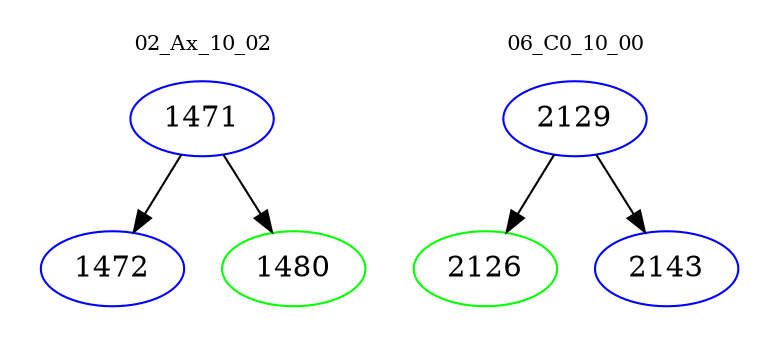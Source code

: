 digraph{
subgraph cluster_0 {
color = white
label = "02_Ax_10_02";
fontsize=10;
T0_1471 [label="1471", color="blue"]
T0_1471 -> T0_1472 [color="black"]
T0_1472 [label="1472", color="blue"]
T0_1471 -> T0_1480 [color="black"]
T0_1480 [label="1480", color="green"]
}
subgraph cluster_1 {
color = white
label = "06_C0_10_00";
fontsize=10;
T1_2129 [label="2129", color="blue"]
T1_2129 -> T1_2126 [color="black"]
T1_2126 [label="2126", color="green"]
T1_2129 -> T1_2143 [color="black"]
T1_2143 [label="2143", color="blue"]
}
}
